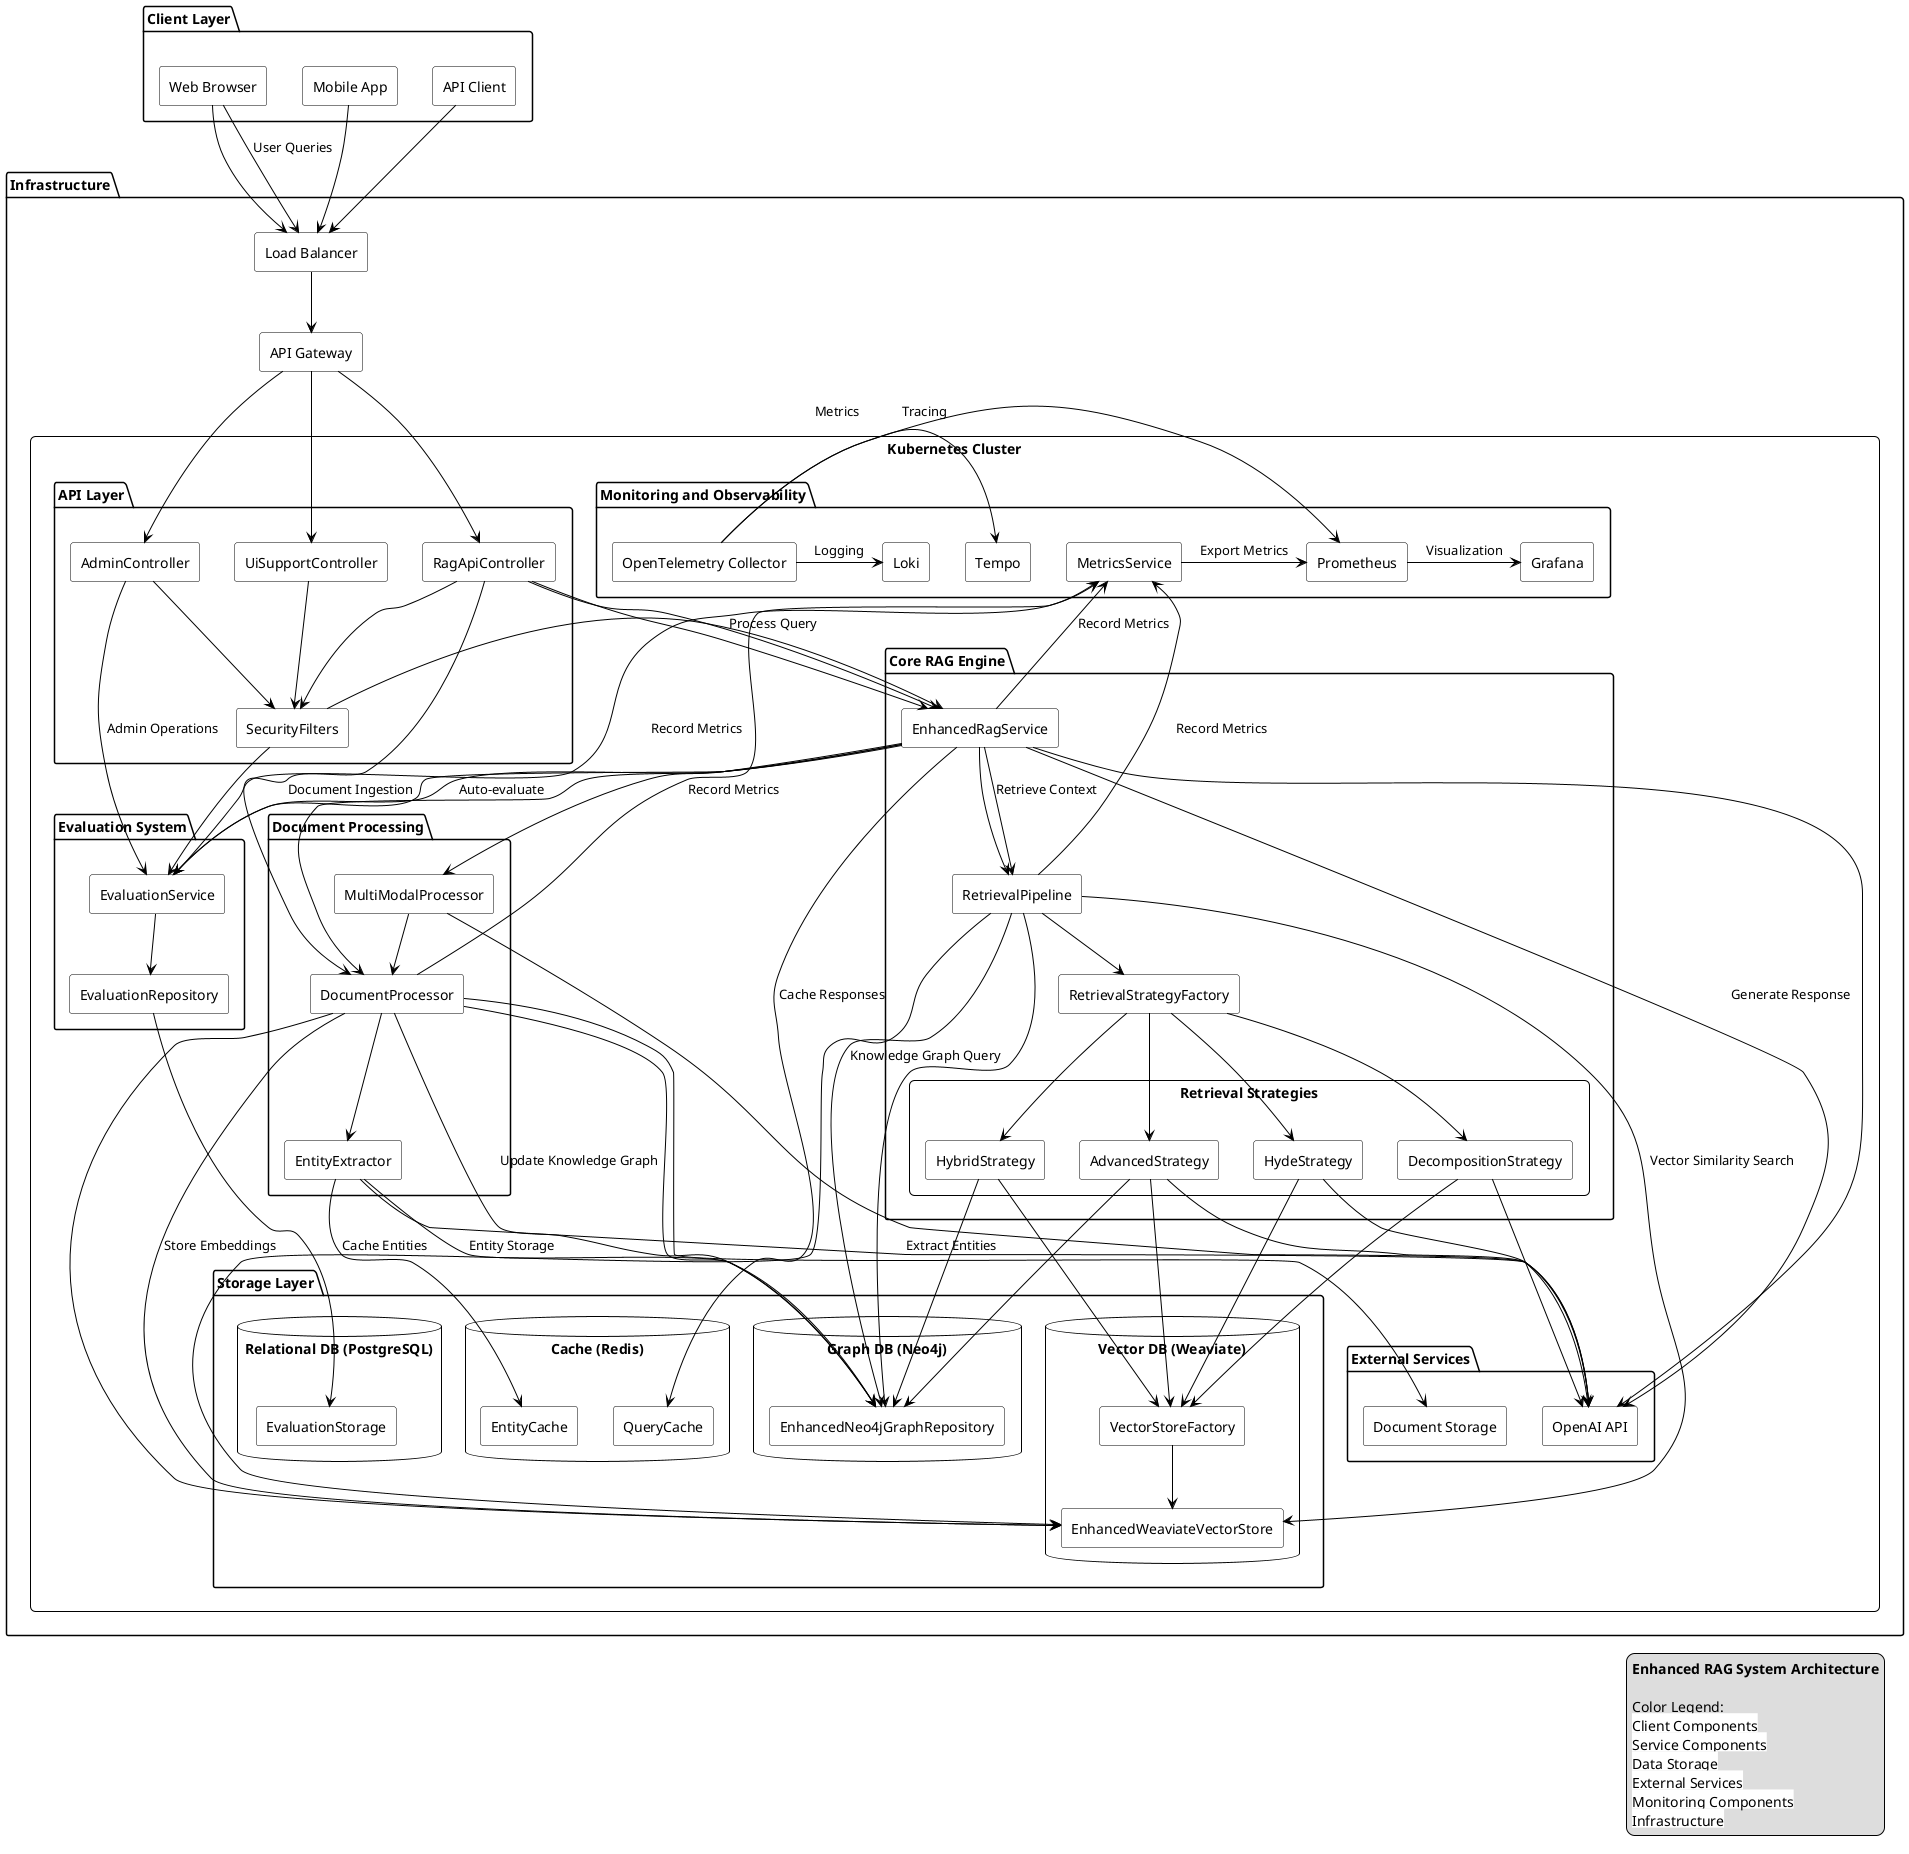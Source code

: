 @startuml Enhanced RAG System Architecture

skinparam componentStyle rectangle
skinparam component {
  BackgroundColor RECTANGLE_COLOR
  BorderColor black
  ArrowColor black
}

skinparam database {
  BackgroundColor DATABASE_COLOR
  BorderColor black
}

skinparam rectangle {
  BackgroundColor RECTANGLE_COLOR
  BorderColor black
  RoundCorner 10
}

skinparam cloud {
  BackgroundColor EXTERNAL_COLOR
  BorderColor black
}

' Top-level components
package "Client Layer" as ClientLayer {
  [Web Browser] as WebClient
  [Mobile App] as MobileClient
  [API Client] as ApiClient
}

package "Infrastructure" as Infra {
  [Load Balancer] as LoadBalancer
  [API Gateway] as ApiGateway

  rectangle "Kubernetes Cluster" as K8s  {
    package "External Services" as ExternalSvcs {
      [OpenAI API] as OpenAI
      [Document Storage] as DocStorage
    }

    package "API Layer" as ApiLayer {
      [RagApiController] as RagController
      [AdminController] as AdminController
      [UiSupportController] as UIController
      [SecurityFilters] as Security
    }

    package "Core RAG Engine" as CoreEngine {
      [EnhancedRagService] as RagService
      [RetrievalPipeline] as RetrievalPipeline
      [RetrievalStrategyFactory] as StrategyFactory

      rectangle "Retrieval Strategies" as Strategies {
        [HybridStrategy] as HybridStrategy
        [HydeStrategy] as HydeStrategy
        [DecompositionStrategy] as DecompositionStrategy
        [AdvancedStrategy] as AdvancedStrategy
      }
    }

    package "Document Processing" as DocProcessing {
      [DocumentProcessor] as DocProcessor
      [MultiModalProcessor] as MultiModalProcessor
      [EntityExtractor] as EntityExtractor
    }

    package "Evaluation System" as EvalSystem {
      [EvaluationService] as EvalService
      [EvaluationRepository] as EvalRepo
    }

    package "Storage Layer" as StorageLayer {
      database "Vector DB (Weaviate)" as VectorDB  {
        [EnhancedWeaviateVectorStore] as WeaviateStore
        [VectorStoreFactory] as VectorFactory
      }

      database "Graph DB (Neo4j)" as GraphDB  {
        [EnhancedNeo4jGraphRepository] as Neo4jRepo
      }

      database "Relational DB (PostgreSQL)" as RelationalDB {
        [EvaluationStorage] as EvalStorage
      }

      database "Cache (Redis)" as CacheDB  {
        [QueryCache] as QueryCache
        [EntityCache] as EntityCache
      }
    }

    package "Monitoring and Observability" as MonitoringLayer {
      [MetricsService] as MetricsService
      [Prometheus] as Prometheus
      [Grafana] as Grafana
      [Loki] as Loki
      [Tempo] as Tempo
      [OpenTelemetry Collector] as OtelCollector
    }
  }
}

' Relationships - Client Layer
WebClient --> LoadBalancer
MobileClient --> LoadBalancer
ApiClient --> LoadBalancer
LoadBalancer --> ApiGateway
ApiGateway --> RagController
ApiGateway --> AdminController
ApiGateway --> UIController

' Relationships - API Layer
RagController --> Security
AdminController --> Security
UIController --> Security
Security --> RagService
Security --> EvalService

' Relationships - Core Engine
RagController --> RagService
RagService --> RetrievalPipeline
RagService --> OpenAI
RagService --> DocProcessor
RagService --> MultiModalProcessor
RagService --> EvalService
RetrievalPipeline --> StrategyFactory
StrategyFactory -down-> HybridStrategy
StrategyFactory -down-> HydeStrategy
StrategyFactory -down-> DecompositionStrategy
StrategyFactory -down-> AdvancedStrategy
HybridStrategy -down-> VectorFactory
HybridStrategy -down-> Neo4jRepo
HydeStrategy -down-> VectorFactory
HydeStrategy -down-> OpenAI
DecompositionStrategy -down-> VectorFactory
DecompositionStrategy -down-> OpenAI
AdvancedStrategy -down-> VectorFactory
AdvancedStrategy -down-> Neo4jRepo
AdvancedStrategy -down-> OpenAI

' Relationships - Document Processing
DocProcessor --> EntityExtractor
MultiModalProcessor --> DocProcessor
MultiModalProcessor --> OpenAI
DocProcessor --> DocStorage
RagController -left-> DocProcessor : Document Ingestion

' Relationships - Storage Layer
VectorFactory -down-> WeaviateStore
RetrievalPipeline --> WeaviateStore
RetrievalPipeline --> Neo4jRepo
DocProcessor --> WeaviateStore
DocProcessor --> Neo4jRepo
EntityExtractor -right-> Neo4jRepo : Entity Storage
EvalRepo --> EvalStorage
EntityExtractor -down-> EntityCache : Cache Entities
RagService -down-> QueryCache : Cache Responses

' Relationships - Evaluation System
AdminController -right-> EvalService : Admin Operations
EvalService -down-> EvalRepo
RagService -right-> EvalService : Auto-evaluate

' Relationships - Monitoring
RagService -up-> MetricsService : Record Metrics
DocProcessor -up-> MetricsService : Record Metrics
RetrievalPipeline -up-> MetricsService : Record Metrics
EvalService -up-> MetricsService : Record Metrics
MetricsService -right-> Prometheus : Export Metrics
Prometheus -right-> Grafana : Visualization
OtelCollector -right-> Tempo : Tracing
OtelCollector -right-> Loki : Logging
OtelCollector -right-> Prometheus : Metrics

' Data Flow Labels
WebClient -down-> LoadBalancer : "User Queries"
RagController -down-> RagService : "Process Query"
RagService -down-> RetrievalPipeline : "Retrieve Context"
RagService -right-> OpenAI : "Generate Response"
RetrievalPipeline -down-> WeaviateStore : "Vector Similarity Search"
RetrievalPipeline -down-> Neo4jRepo : "Knowledge Graph Query"
DocProcessor -down-> WeaviateStore : "Store Embeddings"
DocProcessor -right-> Neo4jRepo : "Update Knowledge Graph"
EntityExtractor -right-> OpenAI : "Extract Entities"

legend right
  **Enhanced RAG System Architecture**

  Color Legend:
  <back:CLIENT_COLOR>Client Components</back>
  <back:SERVICE_COLOR>Service Components</back>
  <back:DATABASE_COLOR>Data Storage</back>
  <back:EXTERNAL_COLOR>External Services</back>
  <back:MONITORING_COLOR>Monitoring Components</back>
  <back:CONTAINER_COLOR>Infrastructure</back>
endlegend

@enduml
